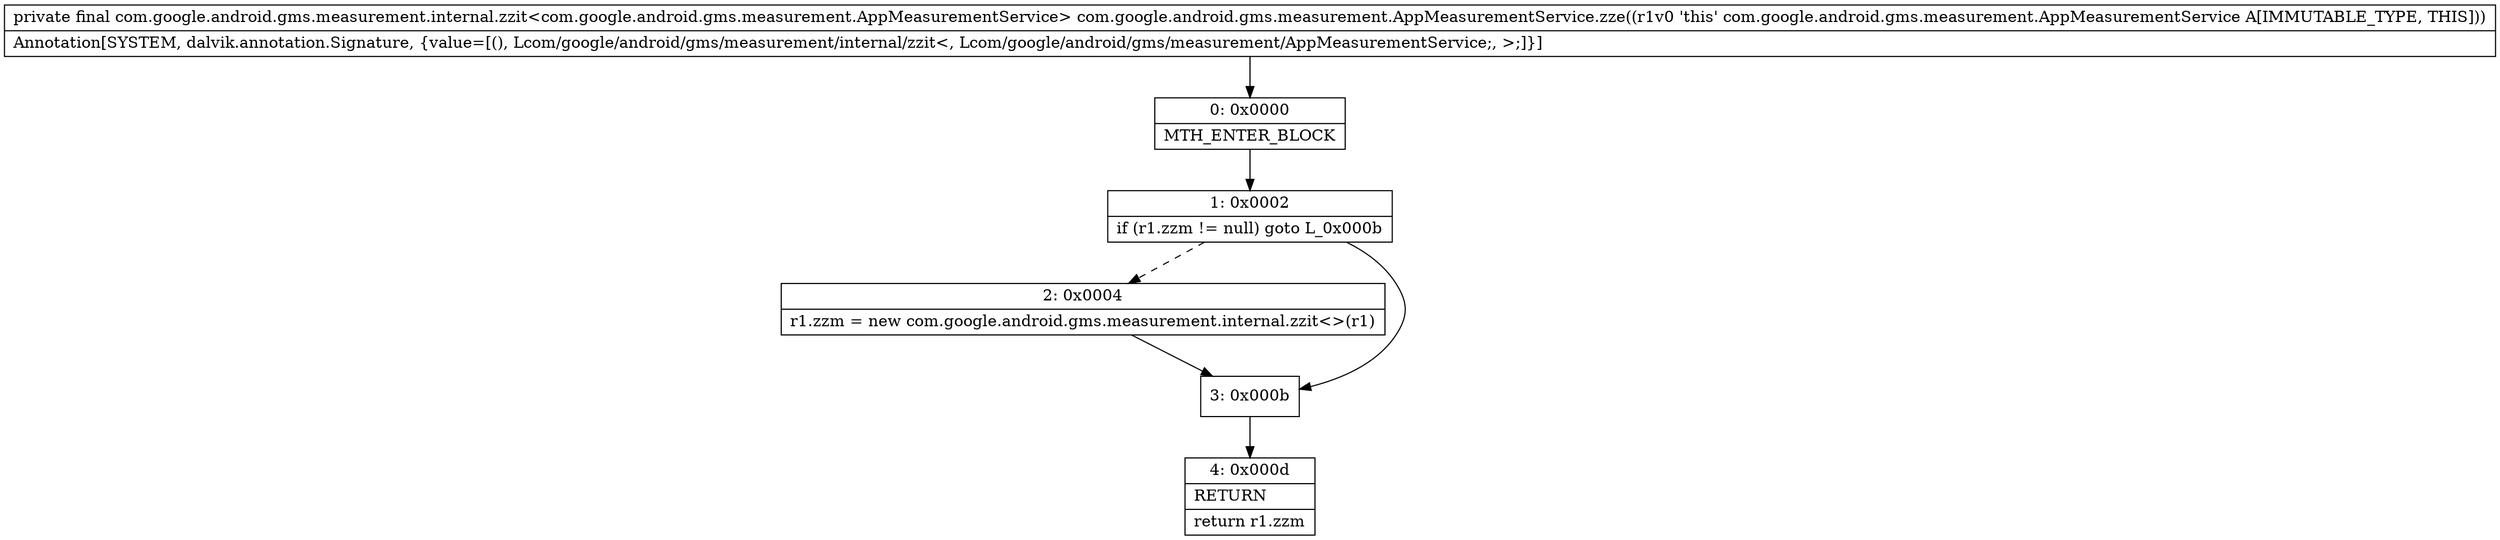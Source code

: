 digraph "CFG forcom.google.android.gms.measurement.AppMeasurementService.zze()Lcom\/google\/android\/gms\/measurement\/internal\/zzit;" {
Node_0 [shape=record,label="{0\:\ 0x0000|MTH_ENTER_BLOCK\l}"];
Node_1 [shape=record,label="{1\:\ 0x0002|if (r1.zzm != null) goto L_0x000b\l}"];
Node_2 [shape=record,label="{2\:\ 0x0004|r1.zzm = new com.google.android.gms.measurement.internal.zzit\<\>(r1)\l}"];
Node_3 [shape=record,label="{3\:\ 0x000b}"];
Node_4 [shape=record,label="{4\:\ 0x000d|RETURN\l|return r1.zzm\l}"];
MethodNode[shape=record,label="{private final com.google.android.gms.measurement.internal.zzit\<com.google.android.gms.measurement.AppMeasurementService\> com.google.android.gms.measurement.AppMeasurementService.zze((r1v0 'this' com.google.android.gms.measurement.AppMeasurementService A[IMMUTABLE_TYPE, THIS]))  | Annotation[SYSTEM, dalvik.annotation.Signature, \{value=[(), Lcom\/google\/android\/gms\/measurement\/internal\/zzit\<, Lcom\/google\/android\/gms\/measurement\/AppMeasurementService;, \>;]\}]\l}"];
MethodNode -> Node_0;
Node_0 -> Node_1;
Node_1 -> Node_2[style=dashed];
Node_1 -> Node_3;
Node_2 -> Node_3;
Node_3 -> Node_4;
}


